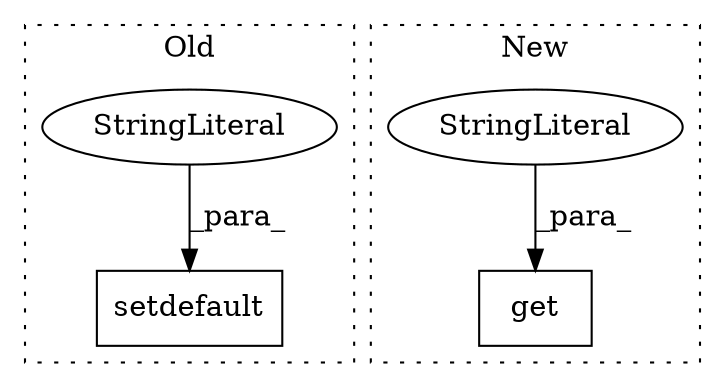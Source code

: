 digraph G {
subgraph cluster0 {
1 [label="setdefault" a="32" s="4579,4819" l="11,1" shape="box"];
3 [label="StringLiteral" a="45" s="4590" l="7" shape="ellipse"];
label = "Old";
style="dotted";
}
subgraph cluster1 {
2 [label="get" a="32" s="4585,4612" l="4,1" shape="box"];
4 [label="StringLiteral" a="45" s="4589" l="9" shape="ellipse"];
label = "New";
style="dotted";
}
3 -> 1 [label="_para_"];
4 -> 2 [label="_para_"];
}